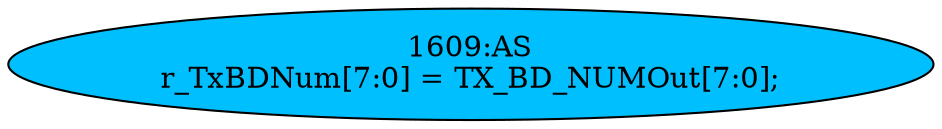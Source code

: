 strict digraph "" {
	node [label="\N"];
	"1609:AS"	 [ast="<pyverilog.vparser.ast.Assign object at 0x7fbdee034690>",
		def_var="['r_TxBDNum']",
		fillcolor=deepskyblue,
		label="1609:AS
r_TxBDNum[7:0] = TX_BD_NUMOut[7:0];",
		statements="[]",
		style=filled,
		typ=Assign,
		use_var="['TX_BD_NUMOut']"];
}
